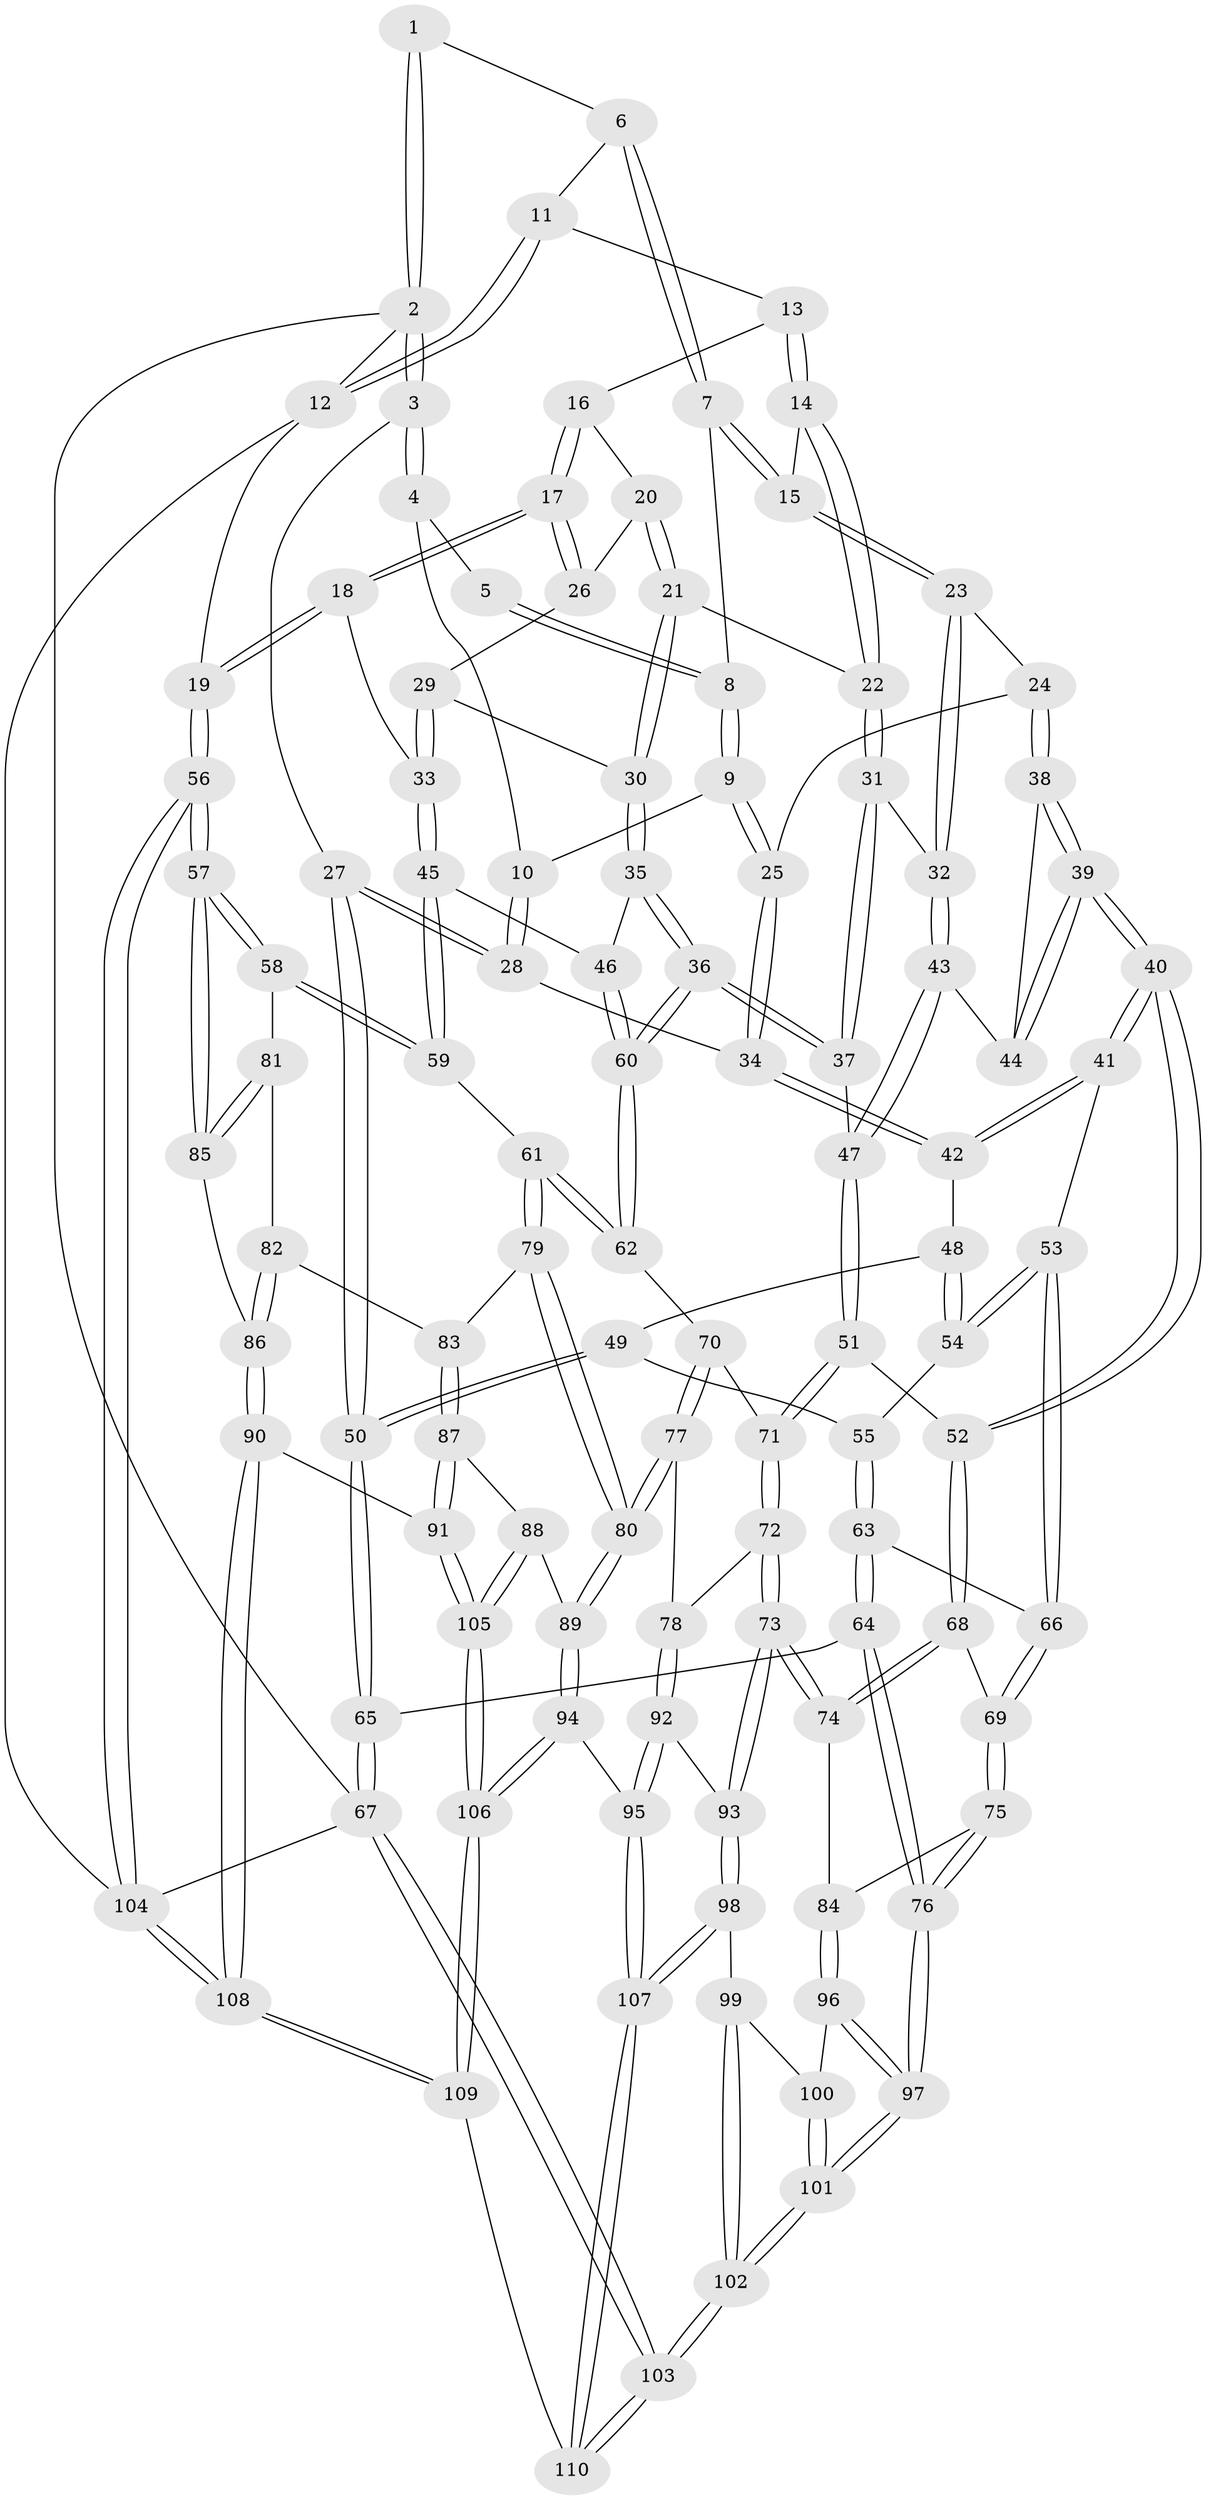 // Generated by graph-tools (version 1.1) at 2025/38/03/09/25 02:38:47]
// undirected, 110 vertices, 272 edges
graph export_dot {
graph [start="1"]
  node [color=gray90,style=filled];
  1 [pos="+0.29065483772067807+0"];
  2 [pos="+0+0"];
  3 [pos="+0+0.005360412919102024"];
  4 [pos="+0.1663807566645044+0.046909223838392654"];
  5 [pos="+0.17751884742754012+0.039060318827607084"];
  6 [pos="+0.448048958828136+0"];
  7 [pos="+0.400859847838836+0.02503115706600051"];
  8 [pos="+0.2932286998398669+0.14500486401124088"];
  9 [pos="+0.2632676537500615+0.21208649172917654"];
  10 [pos="+0.14065618400874613+0.17729913973342967"];
  11 [pos="+0.6468527133872105+0"];
  12 [pos="+1+0"];
  13 [pos="+0.6836507688630568+0.04051685742747124"];
  14 [pos="+0.5414888693173722+0.2233119616597795"];
  15 [pos="+0.480464915941632+0.20461441048846699"];
  16 [pos="+0.6894269094497492+0.049446000248654365"];
  17 [pos="+0.9633818396035256+0.21624456084690422"];
  18 [pos="+1+0.23876734768924998"];
  19 [pos="+1+0.14611077155206045"];
  20 [pos="+0.7080406814188821+0.18225715212863935"];
  21 [pos="+0.6059914167926064+0.31390635105456444"];
  22 [pos="+0.5839184413842029+0.30838265738734183"];
  23 [pos="+0.3580005580538857+0.302043218689216"];
  24 [pos="+0.3517294274968234+0.3030561488500935"];
  25 [pos="+0.2840370481253801+0.2736806366315307"];
  26 [pos="+0.7412767005034508+0.22748494510976772"];
  27 [pos="+0+0.2072406736419599"];
  28 [pos="+0+0.20659608192360956"];
  29 [pos="+0.7422749854891841+0.27585032019158695"];
  30 [pos="+0.6319067620045502+0.3319043979648334"];
  31 [pos="+0.5325453666130565+0.3540367379379604"];
  32 [pos="+0.48489886361880163+0.36200008233417025"];
  33 [pos="+0.8672733681254657+0.3902078389308966"];
  34 [pos="+0.2230270971543824+0.3392220162415964"];
  35 [pos="+0.6597300026184634+0.37439421776972037"];
  36 [pos="+0.6291733779969002+0.5470234830423916"];
  37 [pos="+0.5602359074198566+0.5430588875132727"];
  38 [pos="+0.356527899510465+0.3535692240937213"];
  39 [pos="+0.36205250354989077+0.456042744592223"];
  40 [pos="+0.3412551417710824+0.5232285338286133"];
  41 [pos="+0.316857133130797+0.5192465664571293"];
  42 [pos="+0.213967792886584+0.357948357416453"];
  43 [pos="+0.4602071691046169+0.4211341747338878"];
  44 [pos="+0.45438191518218113+0.42263766765998867"];
  45 [pos="+0.8634208529851444+0.3972437016123168"];
  46 [pos="+0.8615849796994566+0.3977325337553267"];
  47 [pos="+0.5231891171415788+0.5540555387341366"];
  48 [pos="+0.18352587452386848+0.38335219442248347"];
  49 [pos="+0.1346498243054719+0.40694343436040614"];
  50 [pos="+0+0.37022944309454914"];
  51 [pos="+0.5172970050789507+0.5576050138082627"];
  52 [pos="+0.37274216899389895+0.5588423957305889"];
  53 [pos="+0.24075042410726236+0.5358484942282187"];
  54 [pos="+0.23017535391137142+0.529113408451054"];
  55 [pos="+0.15245340044675026+0.5061211008541693"];
  56 [pos="+1+0.7101021966218267"];
  57 [pos="+1+0.7011812195336325"];
  58 [pos="+1+0.6478823065026831"];
  59 [pos="+0.9087619101392577+0.569816022841288"];
  60 [pos="+0.6493860546145013+0.5594930149938757"];
  61 [pos="+0.7405091881155627+0.6510172907482421"];
  62 [pos="+0.691246896496286+0.6212603108382598"];
  63 [pos="+0.04145914677860006+0.5896329733067769"];
  64 [pos="+0+0.5741428996014756"];
  65 [pos="+0+0.555330907917993"];
  66 [pos="+0.1726796284785842+0.657713912904263"];
  67 [pos="+0+1"];
  68 [pos="+0.3459115778090929+0.6663120045140223"];
  69 [pos="+0.18393445873164704+0.6795840885166105"];
  70 [pos="+0.6010777652603182+0.719694979148045"];
  71 [pos="+0.5052538320219835+0.6888944413749362"];
  72 [pos="+0.47697922467153425+0.7254450818852376"];
  73 [pos="+0.39824013866496616+0.7551378850066001"];
  74 [pos="+0.3705845395155221+0.7259823870817768"];
  75 [pos="+0.18124332208265811+0.7000603198501435"];
  76 [pos="+0.09122873103978751+0.7886618398026755"];
  77 [pos="+0.5992136286238257+0.7703867382207868"];
  78 [pos="+0.535927287962127+0.7826350459988844"];
  79 [pos="+0.7500415197705832+0.6906210615266083"];
  80 [pos="+0.6149024251395806+0.7899242212798209"];
  81 [pos="+0.8226892099120374+0.7370292153663138"];
  82 [pos="+0.7960456174087228+0.7300999031884242"];
  83 [pos="+0.7554056165515901+0.7047038079816184"];
  84 [pos="+0.23716622121273023+0.7847063783334375"];
  85 [pos="+0.89870937992453+0.7983392654680864"];
  86 [pos="+0.8381698360697372+0.8852196695447893"];
  87 [pos="+0.7146843518057316+0.8409321193011446"];
  88 [pos="+0.7142159221780784+0.8411307711435193"];
  89 [pos="+0.6465885189151546+0.859730190952003"];
  90 [pos="+0.8364562933337194+0.8897836637777928"];
  91 [pos="+0.8114000467115429+0.8882612572907191"];
  92 [pos="+0.522230718661831+0.8310781240439379"];
  93 [pos="+0.39750115026488847+0.8506515935838107"];
  94 [pos="+0.6237592947492876+0.8903610859969574"];
  95 [pos="+0.593859755740298+0.903259547872538"];
  96 [pos="+0.23719549051286176+0.791560944459649"];
  97 [pos="+0.08843251283633445+0.8465092929827503"];
  98 [pos="+0.385838298759403+0.881985996155319"];
  99 [pos="+0.3106208339934214+0.8832395958721492"];
  100 [pos="+0.24494570246330657+0.8174415808816741"];
  101 [pos="+0.05855653877595297+0.9736367629795686"];
  102 [pos="+0+1"];
  103 [pos="+0+1"];
  104 [pos="+1+1"];
  105 [pos="+0.7294144755812729+0.979256252117197"];
  106 [pos="+0.7133049403786824+1"];
  107 [pos="+0.4670934301013107+1"];
  108 [pos="+1+1"];
  109 [pos="+0.7487074518272143+1"];
  110 [pos="+0.45953880294300403+1"];
  1 -- 2;
  1 -- 2;
  1 -- 6;
  2 -- 3;
  2 -- 3;
  2 -- 12;
  2 -- 67;
  3 -- 4;
  3 -- 4;
  3 -- 27;
  4 -- 5;
  4 -- 10;
  5 -- 8;
  5 -- 8;
  6 -- 7;
  6 -- 7;
  6 -- 11;
  7 -- 8;
  7 -- 15;
  7 -- 15;
  8 -- 9;
  8 -- 9;
  9 -- 10;
  9 -- 25;
  9 -- 25;
  10 -- 28;
  10 -- 28;
  11 -- 12;
  11 -- 12;
  11 -- 13;
  12 -- 19;
  12 -- 104;
  13 -- 14;
  13 -- 14;
  13 -- 16;
  14 -- 15;
  14 -- 22;
  14 -- 22;
  15 -- 23;
  15 -- 23;
  16 -- 17;
  16 -- 17;
  16 -- 20;
  17 -- 18;
  17 -- 18;
  17 -- 26;
  17 -- 26;
  18 -- 19;
  18 -- 19;
  18 -- 33;
  19 -- 56;
  19 -- 56;
  20 -- 21;
  20 -- 21;
  20 -- 26;
  21 -- 22;
  21 -- 30;
  21 -- 30;
  22 -- 31;
  22 -- 31;
  23 -- 24;
  23 -- 32;
  23 -- 32;
  24 -- 25;
  24 -- 38;
  24 -- 38;
  25 -- 34;
  25 -- 34;
  26 -- 29;
  27 -- 28;
  27 -- 28;
  27 -- 50;
  27 -- 50;
  28 -- 34;
  29 -- 30;
  29 -- 33;
  29 -- 33;
  30 -- 35;
  30 -- 35;
  31 -- 32;
  31 -- 37;
  31 -- 37;
  32 -- 43;
  32 -- 43;
  33 -- 45;
  33 -- 45;
  34 -- 42;
  34 -- 42;
  35 -- 36;
  35 -- 36;
  35 -- 46;
  36 -- 37;
  36 -- 37;
  36 -- 60;
  36 -- 60;
  37 -- 47;
  38 -- 39;
  38 -- 39;
  38 -- 44;
  39 -- 40;
  39 -- 40;
  39 -- 44;
  39 -- 44;
  40 -- 41;
  40 -- 41;
  40 -- 52;
  40 -- 52;
  41 -- 42;
  41 -- 42;
  41 -- 53;
  42 -- 48;
  43 -- 44;
  43 -- 47;
  43 -- 47;
  45 -- 46;
  45 -- 59;
  45 -- 59;
  46 -- 60;
  46 -- 60;
  47 -- 51;
  47 -- 51;
  48 -- 49;
  48 -- 54;
  48 -- 54;
  49 -- 50;
  49 -- 50;
  49 -- 55;
  50 -- 65;
  50 -- 65;
  51 -- 52;
  51 -- 71;
  51 -- 71;
  52 -- 68;
  52 -- 68;
  53 -- 54;
  53 -- 54;
  53 -- 66;
  53 -- 66;
  54 -- 55;
  55 -- 63;
  55 -- 63;
  56 -- 57;
  56 -- 57;
  56 -- 104;
  56 -- 104;
  57 -- 58;
  57 -- 58;
  57 -- 85;
  57 -- 85;
  58 -- 59;
  58 -- 59;
  58 -- 81;
  59 -- 61;
  60 -- 62;
  60 -- 62;
  61 -- 62;
  61 -- 62;
  61 -- 79;
  61 -- 79;
  62 -- 70;
  63 -- 64;
  63 -- 64;
  63 -- 66;
  64 -- 65;
  64 -- 76;
  64 -- 76;
  65 -- 67;
  65 -- 67;
  66 -- 69;
  66 -- 69;
  67 -- 103;
  67 -- 103;
  67 -- 104;
  68 -- 69;
  68 -- 74;
  68 -- 74;
  69 -- 75;
  69 -- 75;
  70 -- 71;
  70 -- 77;
  70 -- 77;
  71 -- 72;
  71 -- 72;
  72 -- 73;
  72 -- 73;
  72 -- 78;
  73 -- 74;
  73 -- 74;
  73 -- 93;
  73 -- 93;
  74 -- 84;
  75 -- 76;
  75 -- 76;
  75 -- 84;
  76 -- 97;
  76 -- 97;
  77 -- 78;
  77 -- 80;
  77 -- 80;
  78 -- 92;
  78 -- 92;
  79 -- 80;
  79 -- 80;
  79 -- 83;
  80 -- 89;
  80 -- 89;
  81 -- 82;
  81 -- 85;
  81 -- 85;
  82 -- 83;
  82 -- 86;
  82 -- 86;
  83 -- 87;
  83 -- 87;
  84 -- 96;
  84 -- 96;
  85 -- 86;
  86 -- 90;
  86 -- 90;
  87 -- 88;
  87 -- 91;
  87 -- 91;
  88 -- 89;
  88 -- 105;
  88 -- 105;
  89 -- 94;
  89 -- 94;
  90 -- 91;
  90 -- 108;
  90 -- 108;
  91 -- 105;
  91 -- 105;
  92 -- 93;
  92 -- 95;
  92 -- 95;
  93 -- 98;
  93 -- 98;
  94 -- 95;
  94 -- 106;
  94 -- 106;
  95 -- 107;
  95 -- 107;
  96 -- 97;
  96 -- 97;
  96 -- 100;
  97 -- 101;
  97 -- 101;
  98 -- 99;
  98 -- 107;
  98 -- 107;
  99 -- 100;
  99 -- 102;
  99 -- 102;
  100 -- 101;
  100 -- 101;
  101 -- 102;
  101 -- 102;
  102 -- 103;
  102 -- 103;
  103 -- 110;
  103 -- 110;
  104 -- 108;
  104 -- 108;
  105 -- 106;
  105 -- 106;
  106 -- 109;
  106 -- 109;
  107 -- 110;
  107 -- 110;
  108 -- 109;
  108 -- 109;
  109 -- 110;
}
